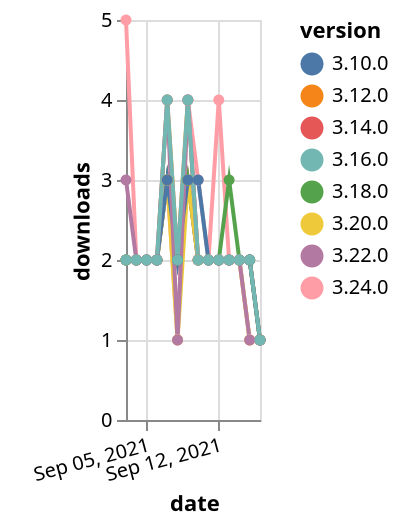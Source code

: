 {"$schema": "https://vega.github.io/schema/vega-lite/v5.json", "description": "A simple bar chart with embedded data.", "data": {"values": [{"date": "2021-09-03", "total": 2552, "delta": 2, "version": "3.12.0"}, {"date": "2021-09-04", "total": 2554, "delta": 2, "version": "3.12.0"}, {"date": "2021-09-05", "total": 2556, "delta": 2, "version": "3.12.0"}, {"date": "2021-09-06", "total": 2558, "delta": 2, "version": "3.12.0"}, {"date": "2021-09-07", "total": 2562, "delta": 4, "version": "3.12.0"}, {"date": "2021-09-08", "total": 2564, "delta": 2, "version": "3.12.0"}, {"date": "2021-09-09", "total": 2568, "delta": 4, "version": "3.12.0"}, {"date": "2021-09-10", "total": 2570, "delta": 2, "version": "3.12.0"}, {"date": "2021-09-11", "total": 2572, "delta": 2, "version": "3.12.0"}, {"date": "2021-09-12", "total": 2574, "delta": 2, "version": "3.12.0"}, {"date": "2021-09-13", "total": 2576, "delta": 2, "version": "3.12.0"}, {"date": "2021-09-14", "total": 2578, "delta": 2, "version": "3.12.0"}, {"date": "2021-09-15", "total": 2580, "delta": 2, "version": "3.12.0"}, {"date": "2021-09-16", "total": 2581, "delta": 1, "version": "3.12.0"}, {"date": "2021-09-03", "total": 2047, "delta": 2, "version": "3.14.0"}, {"date": "2021-09-04", "total": 2049, "delta": 2, "version": "3.14.0"}, {"date": "2021-09-05", "total": 2051, "delta": 2, "version": "3.14.0"}, {"date": "2021-09-06", "total": 2053, "delta": 2, "version": "3.14.0"}, {"date": "2021-09-07", "total": 2056, "delta": 3, "version": "3.14.0"}, {"date": "2021-09-08", "total": 2058, "delta": 2, "version": "3.14.0"}, {"date": "2021-09-09", "total": 2061, "delta": 3, "version": "3.14.0"}, {"date": "2021-09-10", "total": 2063, "delta": 2, "version": "3.14.0"}, {"date": "2021-09-11", "total": 2065, "delta": 2, "version": "3.14.0"}, {"date": "2021-09-12", "total": 2067, "delta": 2, "version": "3.14.0"}, {"date": "2021-09-13", "total": 2069, "delta": 2, "version": "3.14.0"}, {"date": "2021-09-14", "total": 2071, "delta": 2, "version": "3.14.0"}, {"date": "2021-09-15", "total": 2073, "delta": 2, "version": "3.14.0"}, {"date": "2021-09-16", "total": 2074, "delta": 1, "version": "3.14.0"}, {"date": "2021-09-03", "total": 231, "delta": 5, "version": "3.24.0"}, {"date": "2021-09-04", "total": 233, "delta": 2, "version": "3.24.0"}, {"date": "2021-09-05", "total": 235, "delta": 2, "version": "3.24.0"}, {"date": "2021-09-06", "total": 237, "delta": 2, "version": "3.24.0"}, {"date": "2021-09-07", "total": 240, "delta": 3, "version": "3.24.0"}, {"date": "2021-09-08", "total": 241, "delta": 1, "version": "3.24.0"}, {"date": "2021-09-09", "total": 245, "delta": 4, "version": "3.24.0"}, {"date": "2021-09-10", "total": 248, "delta": 3, "version": "3.24.0"}, {"date": "2021-09-11", "total": 250, "delta": 2, "version": "3.24.0"}, {"date": "2021-09-12", "total": 254, "delta": 4, "version": "3.24.0"}, {"date": "2021-09-13", "total": 256, "delta": 2, "version": "3.24.0"}, {"date": "2021-09-14", "total": 258, "delta": 2, "version": "3.24.0"}, {"date": "2021-09-15", "total": 259, "delta": 1, "version": "3.24.0"}, {"date": "2021-09-16", "total": 260, "delta": 1, "version": "3.24.0"}, {"date": "2021-09-03", "total": 1486, "delta": 2, "version": "3.18.0"}, {"date": "2021-09-04", "total": 1488, "delta": 2, "version": "3.18.0"}, {"date": "2021-09-05", "total": 1490, "delta": 2, "version": "3.18.0"}, {"date": "2021-09-06", "total": 1492, "delta": 2, "version": "3.18.0"}, {"date": "2021-09-07", "total": 1495, "delta": 3, "version": "3.18.0"}, {"date": "2021-09-08", "total": 1497, "delta": 2, "version": "3.18.0"}, {"date": "2021-09-09", "total": 1500, "delta": 3, "version": "3.18.0"}, {"date": "2021-09-10", "total": 1502, "delta": 2, "version": "3.18.0"}, {"date": "2021-09-11", "total": 1504, "delta": 2, "version": "3.18.0"}, {"date": "2021-09-12", "total": 1506, "delta": 2, "version": "3.18.0"}, {"date": "2021-09-13", "total": 1509, "delta": 3, "version": "3.18.0"}, {"date": "2021-09-14", "total": 1511, "delta": 2, "version": "3.18.0"}, {"date": "2021-09-15", "total": 1513, "delta": 2, "version": "3.18.0"}, {"date": "2021-09-16", "total": 1514, "delta": 1, "version": "3.18.0"}, {"date": "2021-09-03", "total": 1015, "delta": 2, "version": "3.20.0"}, {"date": "2021-09-04", "total": 1017, "delta": 2, "version": "3.20.0"}, {"date": "2021-09-05", "total": 1019, "delta": 2, "version": "3.20.0"}, {"date": "2021-09-06", "total": 1021, "delta": 2, "version": "3.20.0"}, {"date": "2021-09-07", "total": 1024, "delta": 3, "version": "3.20.0"}, {"date": "2021-09-08", "total": 1025, "delta": 1, "version": "3.20.0"}, {"date": "2021-09-09", "total": 1028, "delta": 3, "version": "3.20.0"}, {"date": "2021-09-10", "total": 1030, "delta": 2, "version": "3.20.0"}, {"date": "2021-09-11", "total": 1032, "delta": 2, "version": "3.20.0"}, {"date": "2021-09-12", "total": 1034, "delta": 2, "version": "3.20.0"}, {"date": "2021-09-13", "total": 1036, "delta": 2, "version": "3.20.0"}, {"date": "2021-09-14", "total": 1038, "delta": 2, "version": "3.20.0"}, {"date": "2021-09-15", "total": 1039, "delta": 1, "version": "3.20.0"}, {"date": "2021-09-16", "total": 1040, "delta": 1, "version": "3.20.0"}, {"date": "2021-09-03", "total": 2375, "delta": 2, "version": "3.10.0"}, {"date": "2021-09-04", "total": 2377, "delta": 2, "version": "3.10.0"}, {"date": "2021-09-05", "total": 2379, "delta": 2, "version": "3.10.0"}, {"date": "2021-09-06", "total": 2381, "delta": 2, "version": "3.10.0"}, {"date": "2021-09-07", "total": 2384, "delta": 3, "version": "3.10.0"}, {"date": "2021-09-08", "total": 2386, "delta": 2, "version": "3.10.0"}, {"date": "2021-09-09", "total": 2389, "delta": 3, "version": "3.10.0"}, {"date": "2021-09-10", "total": 2392, "delta": 3, "version": "3.10.0"}, {"date": "2021-09-11", "total": 2394, "delta": 2, "version": "3.10.0"}, {"date": "2021-09-12", "total": 2396, "delta": 2, "version": "3.10.0"}, {"date": "2021-09-13", "total": 2398, "delta": 2, "version": "3.10.0"}, {"date": "2021-09-14", "total": 2400, "delta": 2, "version": "3.10.0"}, {"date": "2021-09-15", "total": 2402, "delta": 2, "version": "3.10.0"}, {"date": "2021-09-16", "total": 2403, "delta": 1, "version": "3.10.0"}, {"date": "2021-09-03", "total": 715, "delta": 3, "version": "3.22.0"}, {"date": "2021-09-04", "total": 717, "delta": 2, "version": "3.22.0"}, {"date": "2021-09-05", "total": 719, "delta": 2, "version": "3.22.0"}, {"date": "2021-09-06", "total": 721, "delta": 2, "version": "3.22.0"}, {"date": "2021-09-07", "total": 725, "delta": 4, "version": "3.22.0"}, {"date": "2021-09-08", "total": 726, "delta": 1, "version": "3.22.0"}, {"date": "2021-09-09", "total": 730, "delta": 4, "version": "3.22.0"}, {"date": "2021-09-10", "total": 732, "delta": 2, "version": "3.22.0"}, {"date": "2021-09-11", "total": 734, "delta": 2, "version": "3.22.0"}, {"date": "2021-09-12", "total": 736, "delta": 2, "version": "3.22.0"}, {"date": "2021-09-13", "total": 738, "delta": 2, "version": "3.22.0"}, {"date": "2021-09-14", "total": 740, "delta": 2, "version": "3.22.0"}, {"date": "2021-09-15", "total": 741, "delta": 1, "version": "3.22.0"}, {"date": "2021-09-16", "total": 742, "delta": 1, "version": "3.22.0"}, {"date": "2021-09-03", "total": 1986, "delta": 2, "version": "3.16.0"}, {"date": "2021-09-04", "total": 1988, "delta": 2, "version": "3.16.0"}, {"date": "2021-09-05", "total": 1990, "delta": 2, "version": "3.16.0"}, {"date": "2021-09-06", "total": 1992, "delta": 2, "version": "3.16.0"}, {"date": "2021-09-07", "total": 1996, "delta": 4, "version": "3.16.0"}, {"date": "2021-09-08", "total": 1998, "delta": 2, "version": "3.16.0"}, {"date": "2021-09-09", "total": 2002, "delta": 4, "version": "3.16.0"}, {"date": "2021-09-10", "total": 2004, "delta": 2, "version": "3.16.0"}, {"date": "2021-09-11", "total": 2006, "delta": 2, "version": "3.16.0"}, {"date": "2021-09-12", "total": 2008, "delta": 2, "version": "3.16.0"}, {"date": "2021-09-13", "total": 2010, "delta": 2, "version": "3.16.0"}, {"date": "2021-09-14", "total": 2012, "delta": 2, "version": "3.16.0"}, {"date": "2021-09-15", "total": 2014, "delta": 2, "version": "3.16.0"}, {"date": "2021-09-16", "total": 2015, "delta": 1, "version": "3.16.0"}]}, "width": "container", "mark": {"type": "line", "point": {"filled": true}}, "encoding": {"x": {"field": "date", "type": "temporal", "timeUnit": "yearmonthdate", "title": "date", "axis": {"labelAngle": -15}}, "y": {"field": "delta", "type": "quantitative", "title": "downloads"}, "color": {"field": "version", "type": "nominal"}, "tooltip": {"field": "delta"}}}